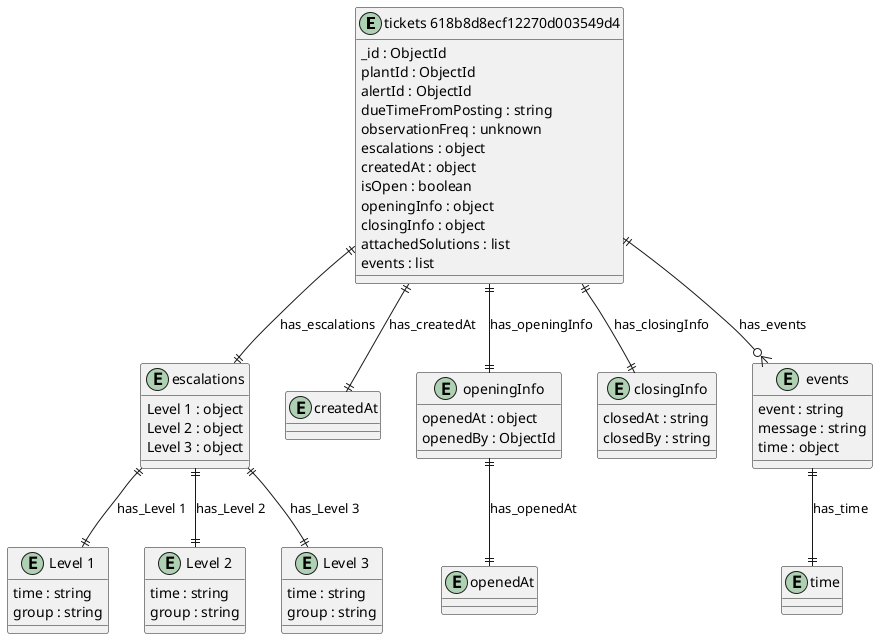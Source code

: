 @startuml tickets_618b8d8ecf12270d003549d4_Diagram

entity "tickets 618b8d8ecf12270d003549d4" as tickets_618b8d8ecf12270d003549d4 {
  _id : ObjectId
  plantId : ObjectId
  alertId : ObjectId
  dueTimeFromPosting : string
  observationFreq : unknown
  escalations : object
  createdAt : object
  isOpen : boolean
  openingInfo : object
  closingInfo : object
  attachedSolutions : list
  events : list
}

entity "escalations" as escalations {
  Level 1 : object
  Level 2 : object
  Level 3 : object
}

entity "Level 1" as Level_1 {
  time : string
  group : string
}

entity "Level 2" as Level_2 {
  time : string
  group : string
}

entity "Level 3" as Level_3 {
  time : string
  group : string
}

entity "createdAt" as createdAt {
}

entity "openingInfo" as openingInfo {
  openedAt : object
  openedBy : ObjectId
}

entity "openedAt" as openedAt {
}

entity "closingInfo" as closingInfo {
  closedAt : string
  closedBy : string
}

entity "events" as events {
  event : string
  message : string
  time : object
}

entity "time" as time {
}

' // Relationships
tickets_618b8d8ecf12270d003549d4 ||--|| escalations : has_escalations
escalations ||--|| Level_1 : has_Level 1
escalations ||--|| Level_2 : has_Level 2
escalations ||--|| Level_3 : has_Level 3
tickets_618b8d8ecf12270d003549d4 ||--|| createdAt : has_createdAt
tickets_618b8d8ecf12270d003549d4 ||--|| openingInfo : has_openingInfo
openingInfo ||--|| openedAt : has_openedAt
tickets_618b8d8ecf12270d003549d4 ||--|| closingInfo : has_closingInfo
tickets_618b8d8ecf12270d003549d4 ||--o{ events : has_events
events ||--|| time : has_time
@enduml